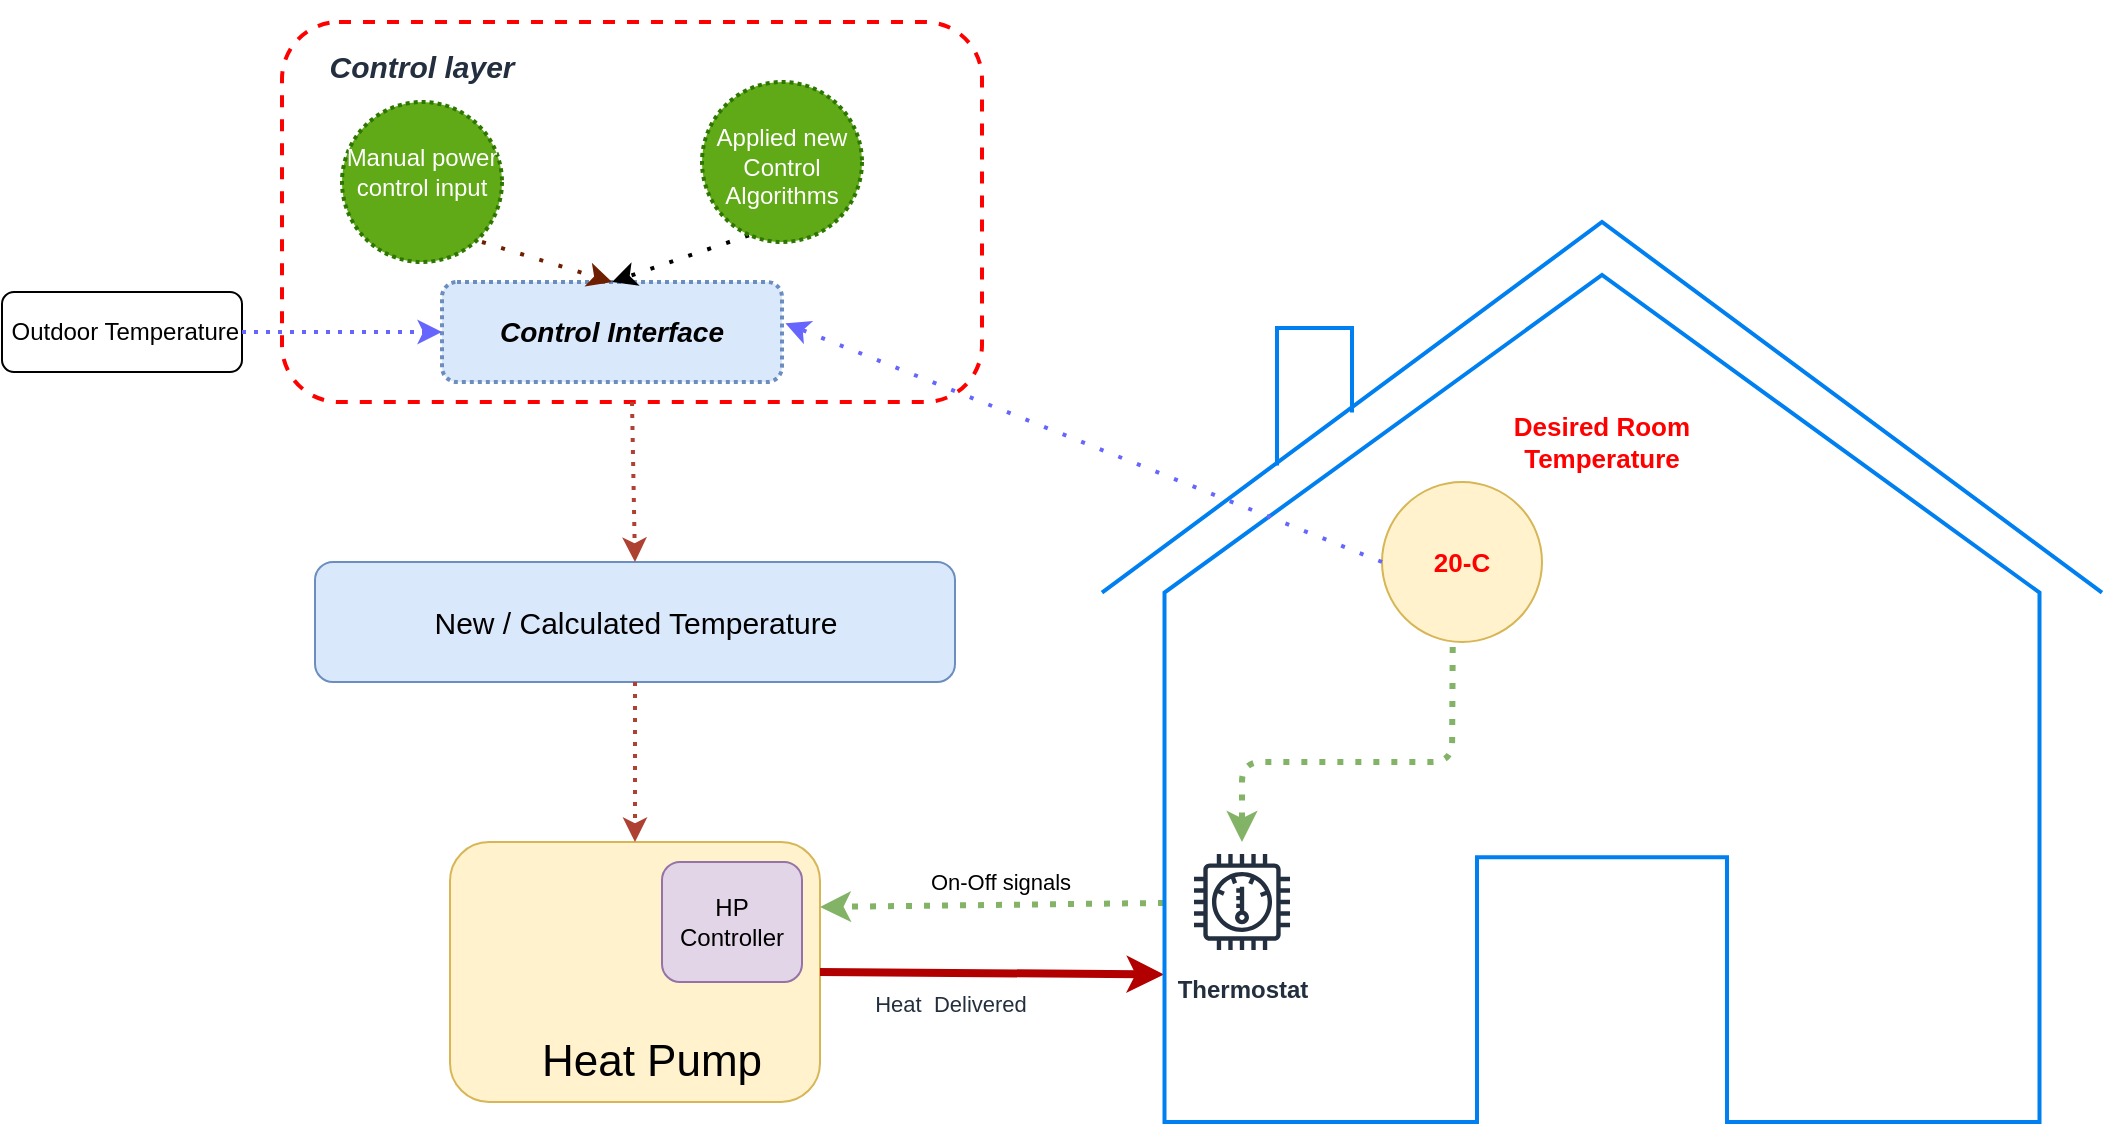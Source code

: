 <mxfile version="15.2.9" type="device"><diagram id="eHvJ642gVh23EwfDkN4_" name="Page-1"><mxGraphModel dx="2557" dy="1984" grid="1" gridSize="10" guides="1" tooltips="1" connect="1" arrows="1" fold="1" page="1" pageScale="1" pageWidth="827" pageHeight="1169" math="0" shadow="0"><root><mxCell id="0"/><mxCell id="1" parent="0"/><mxCell id="nlh1_kbYhOFwpV3Zrag0-86" value="" style="group" vertex="1" connectable="0" parent="1"><mxGeometry x="-150" y="-60" width="1050" height="550" as="geometry"/></mxCell><mxCell id="nlh1_kbYhOFwpV3Zrag0-51" value="" style="rounded=1;whiteSpace=wrap;html=1;fillColor=#fff2cc;strokeColor=#d6b656;" vertex="1" parent="nlh1_kbYhOFwpV3Zrag0-86"><mxGeometry x="224" y="410" width="185" height="130" as="geometry"/></mxCell><mxCell id="nlh1_kbYhOFwpV3Zrag0-53" value="HP Controller" style="rounded=1;whiteSpace=wrap;html=1;fillColor=#e1d5e7;strokeColor=#9673a6;" vertex="1" parent="nlh1_kbYhOFwpV3Zrag0-86"><mxGeometry x="330" y="420" width="70" height="60" as="geometry"/></mxCell><mxCell id="nlh1_kbYhOFwpV3Zrag0-54" value="&lt;font style=&quot;font-size: 22px&quot;&gt;Heat Pump&lt;/font&gt;" style="text;html=1;strokeColor=none;fillColor=none;align=center;verticalAlign=middle;whiteSpace=wrap;rounded=0;" vertex="1" parent="nlh1_kbYhOFwpV3Zrag0-86"><mxGeometry x="260" y="510" width="130" height="20" as="geometry"/></mxCell><mxCell id="nlh1_kbYhOFwpV3Zrag0-57" value="" style="endArrow=classic;html=1;exitX=1;exitY=0.5;exitDx=0;exitDy=0;entryX=0.062;entryY=0.836;entryDx=0;entryDy=0;entryPerimeter=0;strokeWidth=4;fillColor=#e51400;strokeColor=#B20000;" edge="1" parent="nlh1_kbYhOFwpV3Zrag0-86" source="nlh1_kbYhOFwpV3Zrag0-51" target="nlh1_kbYhOFwpV3Zrag0-49"><mxGeometry width="50" height="50" relative="1" as="geometry"><mxPoint x="540" y="420" as="sourcePoint"/><mxPoint x="590" y="370" as="targetPoint"/></mxGeometry></mxCell><mxCell id="nlh1_kbYhOFwpV3Zrag0-58" value="Heat&amp;nbsp; Delivered" style="edgeLabel;html=1;align=center;verticalAlign=middle;resizable=0;points=[];fontColor=#232F3E;" vertex="1" connectable="0" parent="nlh1_kbYhOFwpV3Zrag0-57"><mxGeometry x="-0.438" y="-1" relative="1" as="geometry"><mxPoint x="16" y="14" as="offset"/></mxGeometry></mxCell><mxCell id="nlh1_kbYhOFwpV3Zrag0-60" value="" style="endArrow=classic;html=1;strokeWidth=3;entryX=1;entryY=0.25;entryDx=0;entryDy=0;rounded=1;dashed=1;dashPattern=1 2;fillColor=#d5e8d4;strokeColor=#82b366;" edge="1" parent="nlh1_kbYhOFwpV3Zrag0-86" source="nlh1_kbYhOFwpV3Zrag0-52" target="nlh1_kbYhOFwpV3Zrag0-51"><mxGeometry width="50" height="50" relative="1" as="geometry"><mxPoint x="500" y="330" as="sourcePoint"/><mxPoint x="590" y="370" as="targetPoint"/></mxGeometry></mxCell><mxCell id="nlh1_kbYhOFwpV3Zrag0-61" value="On-Off signals" style="edgeLabel;html=1;align=center;verticalAlign=middle;resizable=0;points=[];" vertex="1" connectable="0" parent="nlh1_kbYhOFwpV3Zrag0-60"><mxGeometry x="-0.172" y="7" relative="1" as="geometry"><mxPoint x="-16" y="-18" as="offset"/></mxGeometry></mxCell><mxCell id="nlh1_kbYhOFwpV3Zrag0-70" value="" style="shape=image;verticalLabelPosition=bottom;labelBackgroundColor=#ffffff;verticalAlign=top;aspect=fixed;imageAspect=0;image=https://www.pngitem.com/pimgs/m/481-4817556_symbol-games-logo-heat-pump-clipart-png-transparent.png;" vertex="1" parent="nlh1_kbYhOFwpV3Zrag0-86"><mxGeometry x="237.7" y="420" width="92.3" height="60" as="geometry"/></mxCell><mxCell id="nlh1_kbYhOFwpV3Zrag0-71" value="" style="group" vertex="1" connectable="0" parent="nlh1_kbYhOFwpV3Zrag0-86"><mxGeometry x="550" y="100" width="500" height="450" as="geometry"/></mxCell><mxCell id="nlh1_kbYhOFwpV3Zrag0-49" value="" style="html=1;verticalLabelPosition=bottom;align=center;labelBackgroundColor=#ffffff;verticalAlign=top;strokeWidth=2;strokeColor=#0080F0;shadow=0;dashed=0;shape=mxgraph.ios7.icons.home;" vertex="1" parent="nlh1_kbYhOFwpV3Zrag0-71"><mxGeometry width="500" height="450" as="geometry"/></mxCell><mxCell id="nlh1_kbYhOFwpV3Zrag0-50" value="&lt;font color=&quot;#ff0000&quot;&gt;&lt;span style=&quot;font-size: 13px&quot;&gt;&lt;b&gt;20-C&lt;/b&gt;&lt;/span&gt;&lt;/font&gt;" style="ellipse;whiteSpace=wrap;html=1;aspect=fixed;rounded=1;strokeColor=#d6b656;fillColor=#fff2cc;" vertex="1" parent="nlh1_kbYhOFwpV3Zrag0-71"><mxGeometry x="140" y="130" width="80" height="80" as="geometry"/></mxCell><mxCell id="nlh1_kbYhOFwpV3Zrag0-52" value="&lt;b&gt;Thermostat&lt;/b&gt;" style="outlineConnect=0;fontColor=#232F3E;gradientColor=none;strokeColor=#232F3E;fillColor=#ffffff;dashed=0;verticalLabelPosition=bottom;verticalAlign=top;align=center;html=1;fontSize=12;fontStyle=0;aspect=fixed;shape=mxgraph.aws4.resourceIcon;resIcon=mxgraph.aws4.thermostat;" vertex="1" parent="nlh1_kbYhOFwpV3Zrag0-71"><mxGeometry x="40" y="310" width="60" height="60" as="geometry"/></mxCell><mxCell id="nlh1_kbYhOFwpV3Zrag0-63" value="" style="endArrow=classic;html=1;strokeWidth=3;rounded=1;dashed=1;dashPattern=1 2;fillColor=#d5e8d4;strokeColor=#82b366;exitX=0.442;exitY=1.031;exitDx=0;exitDy=0;exitPerimeter=0;" edge="1" parent="nlh1_kbYhOFwpV3Zrag0-71" source="nlh1_kbYhOFwpV3Zrag0-50" target="nlh1_kbYhOFwpV3Zrag0-52"><mxGeometry width="50" height="50" relative="1" as="geometry"><mxPoint x="95.25" y="243.636" as="sourcePoint"/><mxPoint x="-80" y="352.5" as="targetPoint"/><Array as="points"><mxPoint x="175" y="270"/><mxPoint x="70" y="270"/></Array></mxGeometry></mxCell><mxCell id="nlh1_kbYhOFwpV3Zrag0-62" value="&lt;b style=&quot;color: rgb(255 , 0 , 0) ; font-size: 13px&quot;&gt;Desired Room &lt;br&gt;Temperature&lt;/b&gt;" style="text;html=1;strokeColor=none;fillColor=none;align=center;verticalAlign=middle;whiteSpace=wrap;rounded=0;dashed=0;fontColor=#232F3E;" vertex="1" parent="nlh1_kbYhOFwpV3Zrag0-71"><mxGeometry x="190" y="90" width="120" height="40" as="geometry"/></mxCell><mxCell id="nlh1_kbYhOFwpV3Zrag0-72" value="&lt;font style=&quot;font-size: 15px&quot;&gt;New / Calculated Temperature&lt;/font&gt;" style="rounded=1;whiteSpace=wrap;html=1;fillColor=#dae8fc;strokeColor=#6c8ebf;" vertex="1" parent="nlh1_kbYhOFwpV3Zrag0-86"><mxGeometry x="156.5" y="270" width="320" height="60" as="geometry"/></mxCell><mxCell id="nlh1_kbYhOFwpV3Zrag0-73" value="&amp;nbsp;Outdoor Temperature" style="rounded=1;whiteSpace=wrap;html=1;" vertex="1" parent="nlh1_kbYhOFwpV3Zrag0-86"><mxGeometry y="135" width="120" height="40" as="geometry"/></mxCell><mxCell id="nlh1_kbYhOFwpV3Zrag0-64" value="" style="endArrow=classic;html=1;dashed=1;fontColor=#232F3E;strokeColor=#6666FF;strokeWidth=2;entryX=1.01;entryY=0.413;entryDx=0;entryDy=0;entryPerimeter=0;exitX=0;exitY=0.5;exitDx=0;exitDy=0;rounded=0;dashPattern=1 4;fillColor=#fff2cc;" edge="1" parent="nlh1_kbYhOFwpV3Zrag0-86" source="nlh1_kbYhOFwpV3Zrag0-50" target="nlh1_kbYhOFwpV3Zrag0-56"><mxGeometry width="50" height="50" relative="1" as="geometry"><mxPoint x="430" y="290" as="sourcePoint"/><mxPoint x="540" y="300" as="targetPoint"/></mxGeometry></mxCell><mxCell id="nlh1_kbYhOFwpV3Zrag0-76" value="" style="group" vertex="1" connectable="0" parent="nlh1_kbYhOFwpV3Zrag0-86"><mxGeometry x="140" width="350" height="190" as="geometry"/></mxCell><mxCell id="nlh1_kbYhOFwpV3Zrag0-48" value="&lt;h1&gt;&lt;br&gt;&lt;/h1&gt;" style="rounded=1;whiteSpace=wrap;html=1;dashed=1;fontColor=#232F3E;strokeWidth=2;verticalAlign=top;fillColor=none;strokeColor=#FF0000;" vertex="1" parent="nlh1_kbYhOFwpV3Zrag0-76"><mxGeometry width="350" height="190" as="geometry"/></mxCell><mxCell id="nlh1_kbYhOFwpV3Zrag0-56" value="&lt;font style=&quot;font-size: 14px&quot;&gt;&lt;b&gt;&lt;i&gt;Control Interface&lt;/i&gt;&lt;/b&gt;&lt;/font&gt;" style="rounded=1;whiteSpace=wrap;html=1;strokeColor=#6c8ebf;fillColor=#dae8fc;dashed=1;dashPattern=1 1;strokeWidth=2;" vertex="1" parent="nlh1_kbYhOFwpV3Zrag0-76"><mxGeometry x="80" y="130" width="170" height="50" as="geometry"/></mxCell><mxCell id="nlh1_kbYhOFwpV3Zrag0-59" style="edgeStyle=orthogonalEdgeStyle;rounded=0;orthogonalLoop=1;jettySize=auto;html=1;exitX=0.5;exitY=1;exitDx=0;exitDy=0;strokeWidth=4;" edge="1" parent="nlh1_kbYhOFwpV3Zrag0-76" source="nlh1_kbYhOFwpV3Zrag0-56" target="nlh1_kbYhOFwpV3Zrag0-56"><mxGeometry as="geometry"/></mxCell><mxCell id="nlh1_kbYhOFwpV3Zrag0-65" value="" style="endArrow=classic;html=1;dashed=1;dashPattern=1 4;fontColor=#232F3E;strokeColor=#6D1F00;strokeWidth=2;entryX=0.5;entryY=0;entryDx=0;entryDy=0;fillColor=#a0522d;" edge="1" parent="nlh1_kbYhOFwpV3Zrag0-76" target="nlh1_kbYhOFwpV3Zrag0-56"><mxGeometry width="50" height="50" as="geometry"><mxPoint x="100" y="110" as="sourcePoint"/><mxPoint x="380" y="210" as="targetPoint"/></mxGeometry></mxCell><mxCell id="nlh1_kbYhOFwpV3Zrag0-66" value="&lt;br&gt;Manual power control input" style="ellipse;whiteSpace=wrap;html=1;aspect=fixed;dashed=1;dashPattern=1 1;fontColor=#ffffff;strokeColor=#2D7600;strokeWidth=2;verticalAlign=top;fillColor=#60a917;" vertex="1" parent="nlh1_kbYhOFwpV3Zrag0-76"><mxGeometry x="30" y="40" width="80" height="80" as="geometry"/></mxCell><mxCell id="nlh1_kbYhOFwpV3Zrag0-67" value="" style="endArrow=classic;html=1;dashed=1;dashPattern=1 4;fontColor=#232F3E;strokeColor=#000000;strokeWidth=2;entryX=0.5;entryY=0;entryDx=0;entryDy=0;exitX=0.293;exitY=0.958;exitDx=0;exitDy=0;exitPerimeter=0;" edge="1" parent="nlh1_kbYhOFwpV3Zrag0-76" source="nlh1_kbYhOFwpV3Zrag0-68" target="nlh1_kbYhOFwpV3Zrag0-56"><mxGeometry width="50" height="50" as="geometry"><mxPoint x="190" y="100" as="sourcePoint"/><mxPoint x="170" y="150" as="targetPoint"/></mxGeometry></mxCell><mxCell id="nlh1_kbYhOFwpV3Zrag0-68" value="&lt;br&gt;Applied new Control Algorithms" style="ellipse;whiteSpace=wrap;html=1;aspect=fixed;dashed=1;dashPattern=1 1;fontColor=#ffffff;strokeColor=#2D7600;strokeWidth=2;verticalAlign=top;fillColor=#60a917;" vertex="1" parent="nlh1_kbYhOFwpV3Zrag0-76"><mxGeometry x="210" y="30" width="80" height="80" as="geometry"/></mxCell><mxCell id="nlh1_kbYhOFwpV3Zrag0-69" value="&lt;h1&gt;&lt;font style=&quot;font-size: 15px&quot;&gt;&lt;b&gt;&lt;i&gt;Control layer&lt;/i&gt;&lt;/b&gt;&lt;/font&gt;&lt;/h1&gt;" style="text;html=1;strokeColor=none;fillColor=none;align=center;verticalAlign=middle;whiteSpace=wrap;rounded=0;dashed=1;fontColor=#232F3E;" vertex="1" parent="nlh1_kbYhOFwpV3Zrag0-76"><mxGeometry x="15" y="10" width="110" height="20" as="geometry"/></mxCell><mxCell id="nlh1_kbYhOFwpV3Zrag0-77" value="" style="endArrow=classic;html=1;exitX=1;exitY=0.5;exitDx=0;exitDy=0;entryX=0;entryY=0.5;entryDx=0;entryDy=0;strokeWidth=2;dashed=1;dashPattern=1 2;strokeColor=#6666FF;fillColor=#ffe6cc;" edge="1" parent="nlh1_kbYhOFwpV3Zrag0-86" source="nlh1_kbYhOFwpV3Zrag0-73" target="nlh1_kbYhOFwpV3Zrag0-56"><mxGeometry width="50" height="50" relative="1" as="geometry"><mxPoint x="190" y="170" as="sourcePoint"/><mxPoint x="240" y="120" as="targetPoint"/></mxGeometry></mxCell><mxCell id="nlh1_kbYhOFwpV3Zrag0-82" value="" style="endArrow=classic;html=1;dashed=1;dashPattern=1 2;strokeColor=#AE4132;strokeWidth=2;exitX=0.5;exitY=1;exitDx=0;exitDy=0;entryX=0.5;entryY=0;entryDx=0;entryDy=0;" edge="1" parent="nlh1_kbYhOFwpV3Zrag0-86" source="nlh1_kbYhOFwpV3Zrag0-48" target="nlh1_kbYhOFwpV3Zrag0-72"><mxGeometry width="50" height="50" relative="1" as="geometry"><mxPoint x="320" y="340" as="sourcePoint"/><mxPoint x="370" y="290" as="targetPoint"/></mxGeometry></mxCell><mxCell id="nlh1_kbYhOFwpV3Zrag0-84" value="" style="endArrow=classic;html=1;dashed=1;dashPattern=1 2;strokeColor=#AE4132;strokeWidth=2;exitX=0.5;exitY=1;exitDx=0;exitDy=0;entryX=0.5;entryY=0;entryDx=0;entryDy=0;" edge="1" parent="nlh1_kbYhOFwpV3Zrag0-86" source="nlh1_kbYhOFwpV3Zrag0-72" target="nlh1_kbYhOFwpV3Zrag0-51"><mxGeometry width="50" height="50" relative="1" as="geometry"><mxPoint x="320" y="340" as="sourcePoint"/><mxPoint x="370" y="290" as="targetPoint"/></mxGeometry></mxCell></root></mxGraphModel></diagram></mxfile>